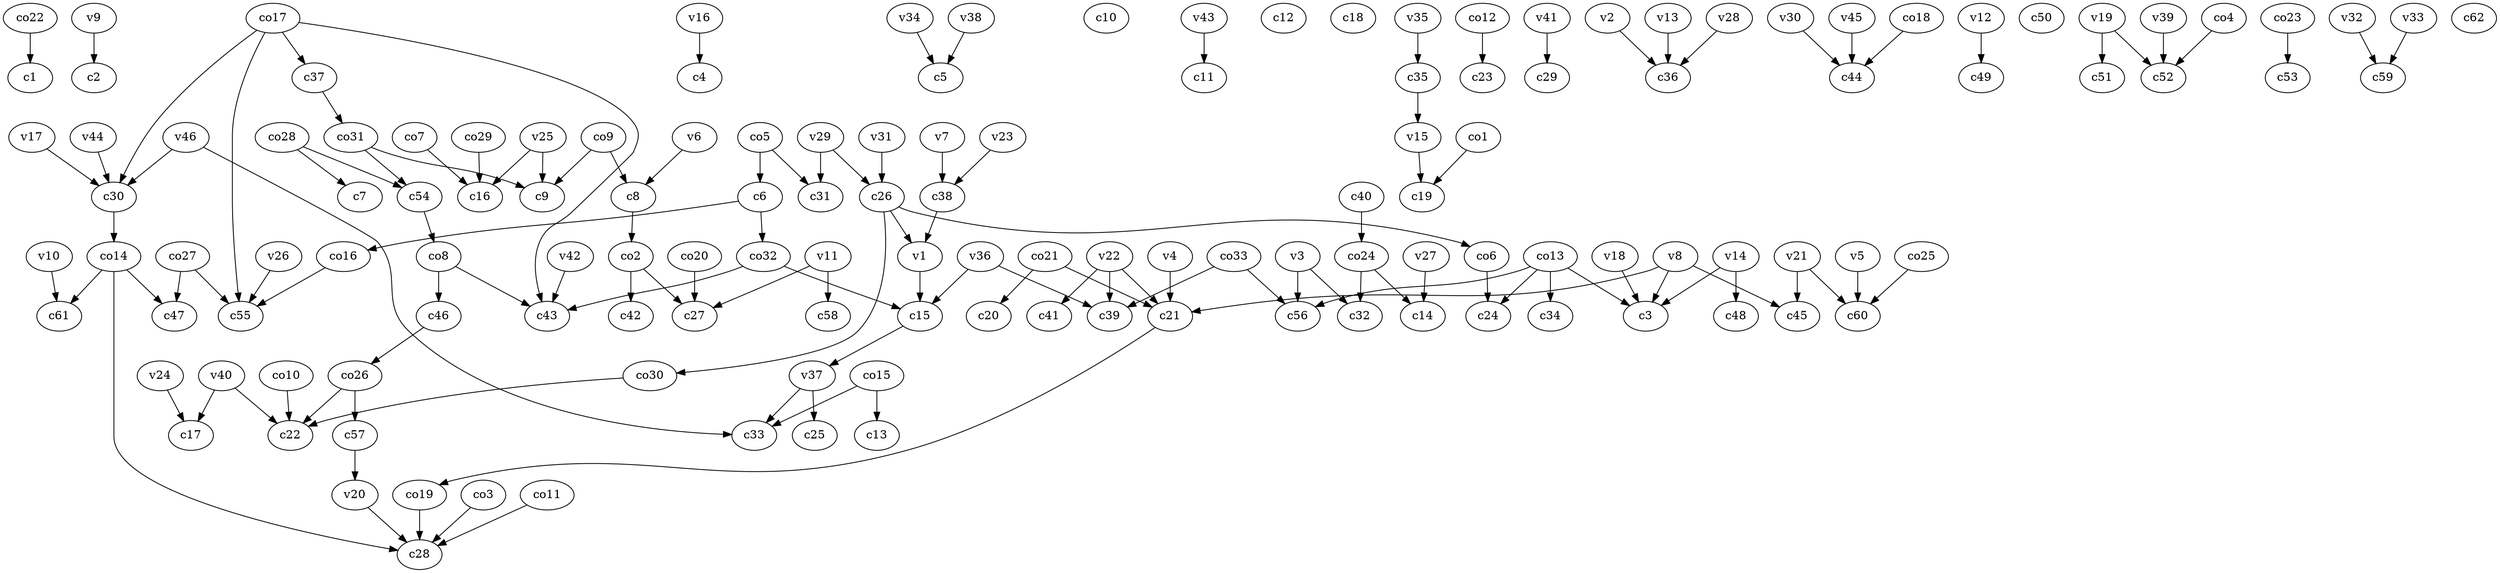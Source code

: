 strict digraph  {
c1;
c2;
c3;
c4;
c5;
c6;
c7;
c8;
c9;
c10;
c11;
c12;
c13;
c14;
c15;
c16;
c17;
c18;
c19;
c20;
c21;
c22;
c23;
c24;
c25;
c26;
c27;
c28;
c29;
c30;
c31;
c32;
c33;
c34;
c35;
c36;
c37;
c38;
c39;
c40;
c41;
c42;
c43;
c44;
c45;
c46;
c47;
c48;
c49;
c50;
c51;
c52;
c53;
c54;
c55;
c56;
c57;
c58;
c59;
c60;
c61;
c62;
v1;
v2;
v3;
v4;
v5;
v6;
v7;
v8;
v9;
v10;
v11;
v12;
v13;
v14;
v15;
v16;
v17;
v18;
v19;
v20;
v21;
v22;
v23;
v24;
v25;
v26;
v27;
v28;
v29;
v30;
v31;
v32;
v33;
v34;
v35;
v36;
v37;
v38;
v39;
v40;
v41;
v42;
v43;
v44;
v45;
v46;
co1;
co2;
co3;
co4;
co5;
co6;
co7;
co8;
co9;
co10;
co11;
co12;
co13;
co14;
co15;
co16;
co17;
co18;
co19;
co20;
co21;
co22;
co23;
co24;
co25;
co26;
co27;
co28;
co29;
co30;
co31;
co32;
co33;
c6 -> co16  [weight=1];
c6 -> co32  [weight=1];
c8 -> co2  [weight=1];
c15 -> v37  [weight=1];
c21 -> co19  [weight=1];
c26 -> v1  [weight=1];
c26 -> co6  [weight=1];
c26 -> co30  [weight=1];
c30 -> co14  [weight=1];
c35 -> v15  [weight=1];
c37 -> co31  [weight=1];
c38 -> v1  [weight=1];
c40 -> co24  [weight=1];
c46 -> co26  [weight=1];
c54 -> co8  [weight=1];
c57 -> v20  [weight=1];
v1 -> c15  [weight=1];
v2 -> c36  [weight=1];
v3 -> c32  [weight=1];
v3 -> c56  [weight=1];
v4 -> c21  [weight=1];
v5 -> c60  [weight=1];
v6 -> c8  [weight=1];
v7 -> c38  [weight=1];
v8 -> c21  [weight=1];
v8 -> c3  [weight=1];
v8 -> c45  [weight=1];
v9 -> c2  [weight=1];
v10 -> c61  [weight=1];
v11 -> c58  [weight=1];
v11 -> c27  [weight=1];
v12 -> c49  [weight=1];
v13 -> c36  [weight=1];
v14 -> c3  [weight=1];
v14 -> c48  [weight=1];
v15 -> c19  [weight=1];
v16 -> c4  [weight=1];
v17 -> c30  [weight=1];
v18 -> c3  [weight=1];
v19 -> c51  [weight=1];
v19 -> c52  [weight=1];
v20 -> c28  [weight=1];
v21 -> c45  [weight=1];
v21 -> c60  [weight=1];
v22 -> c39  [weight=1];
v22 -> c41  [weight=1];
v22 -> c21  [weight=1];
v23 -> c38  [weight=1];
v24 -> c17  [weight=1];
v25 -> c9  [weight=1];
v25 -> c16  [weight=1];
v26 -> c55  [weight=1];
v27 -> c14  [weight=1];
v28 -> c36  [weight=1];
v29 -> c26  [weight=1];
v29 -> c31  [weight=1];
v30 -> c44  [weight=1];
v31 -> c26  [weight=1];
v32 -> c59  [weight=1];
v33 -> c59  [weight=1];
v34 -> c5  [weight=1];
v35 -> c35  [weight=1];
v36 -> c39  [weight=1];
v36 -> c15  [weight=1];
v37 -> c25  [weight=1];
v37 -> c33  [weight=1];
v38 -> c5  [weight=1];
v39 -> c52  [weight=1];
v40 -> c17  [weight=1];
v40 -> c22  [weight=1];
v41 -> c29  [weight=1];
v42 -> c43  [weight=1];
v43 -> c11  [weight=1];
v44 -> c30  [weight=1];
v45 -> c44  [weight=1];
v46 -> c30  [weight=1];
v46 -> c33  [weight=1];
co1 -> c19  [weight=1];
co2 -> c27  [weight=1];
co2 -> c42  [weight=1];
co3 -> c28  [weight=1];
co4 -> c52  [weight=1];
co5 -> c31  [weight=1];
co5 -> c6  [weight=1];
co6 -> c24  [weight=1];
co7 -> c16  [weight=1];
co8 -> c46  [weight=1];
co8 -> c43  [weight=1];
co9 -> c9  [weight=1];
co9 -> c8  [weight=1];
co10 -> c22  [weight=1];
co11 -> c28  [weight=1];
co12 -> c23  [weight=1];
co13 -> c34  [weight=1];
co13 -> c3  [weight=1];
co13 -> c56  [weight=1];
co13 -> c24  [weight=1];
co14 -> c61  [weight=1];
co14 -> c28  [weight=1];
co14 -> c47  [weight=1];
co15 -> c13  [weight=1];
co15 -> c33  [weight=1];
co16 -> c55  [weight=1];
co17 -> c37  [weight=1];
co17 -> c30  [weight=1];
co17 -> c43  [weight=1];
co17 -> c55  [weight=1];
co18 -> c44  [weight=1];
co19 -> c28  [weight=1];
co20 -> c27  [weight=1];
co21 -> c21  [weight=1];
co21 -> c20  [weight=1];
co22 -> c1  [weight=1];
co23 -> c53  [weight=1];
co24 -> c14  [weight=1];
co24 -> c32  [weight=1];
co25 -> c60  [weight=1];
co26 -> c22  [weight=1];
co26 -> c57  [weight=1];
co27 -> c55  [weight=1];
co27 -> c47  [weight=1];
co28 -> c54  [weight=1];
co28 -> c7  [weight=1];
co29 -> c16  [weight=1];
co30 -> c22  [weight=1];
co31 -> c9  [weight=1];
co31 -> c54  [weight=1];
co32 -> c43  [weight=1];
co32 -> c15  [weight=1];
co33 -> c39  [weight=1];
co33 -> c56  [weight=1];
}
